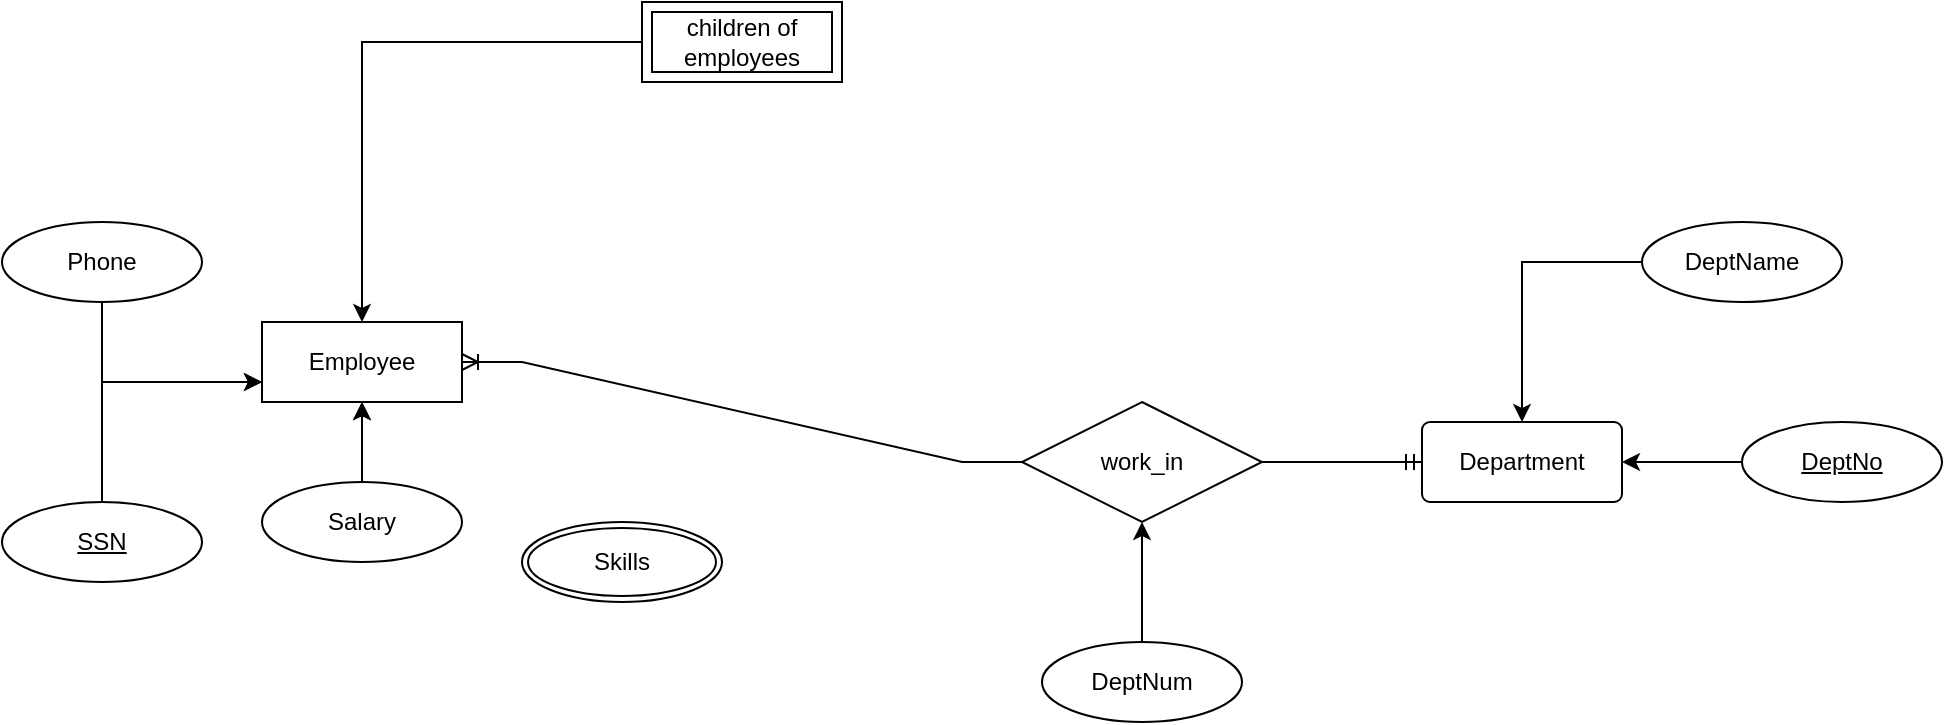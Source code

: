 <mxfile version="22.1.21" type="github">
  <diagram name="Page-1" id="ill8SDHSSKFXlnQjD34v">
    <mxGraphModel dx="648" dy="438" grid="1" gridSize="10" guides="1" tooltips="1" connect="1" arrows="1" fold="1" page="1" pageScale="1" pageWidth="850" pageHeight="1100" math="0" shadow="0">
      <root>
        <mxCell id="0" />
        <mxCell id="1" parent="0" />
        <mxCell id="-kPjgLYo0WIdV9sRpqmW-1" value="Employee" style="whiteSpace=wrap;html=1;align=center;" vertex="1" parent="1">
          <mxGeometry x="230" y="340" width="100" height="40" as="geometry" />
        </mxCell>
        <mxCell id="-kPjgLYo0WIdV9sRpqmW-2" style="edgeStyle=orthogonalEdgeStyle;rounded=0;orthogonalLoop=1;jettySize=auto;html=1;exitX=0.5;exitY=0;exitDx=0;exitDy=0;" edge="1" parent="1" source="-kPjgLYo0WIdV9sRpqmW-3" target="-kPjgLYo0WIdV9sRpqmW-1">
          <mxGeometry relative="1" as="geometry">
            <Array as="points">
              <mxPoint x="150" y="370" />
            </Array>
            <mxPoint x="180" y="400" as="sourcePoint" />
            <mxPoint x="320" y="360" as="targetPoint" />
          </mxGeometry>
        </mxCell>
        <mxCell id="-kPjgLYo0WIdV9sRpqmW-3" value="Phone" style="ellipse;whiteSpace=wrap;html=1;align=center;fontStyle=0;" vertex="1" parent="1">
          <mxGeometry x="100" y="290" width="100" height="40" as="geometry" />
        </mxCell>
        <mxCell id="-kPjgLYo0WIdV9sRpqmW-4" value="Department" style="rounded=1;arcSize=10;whiteSpace=wrap;html=1;align=center;" vertex="1" parent="1">
          <mxGeometry x="810" y="390" width="100" height="40" as="geometry" />
        </mxCell>
        <mxCell id="-kPjgLYo0WIdV9sRpqmW-5" style="edgeStyle=orthogonalEdgeStyle;rounded=0;orthogonalLoop=1;jettySize=auto;html=1;" edge="1" parent="1" source="-kPjgLYo0WIdV9sRpqmW-6" target="-kPjgLYo0WIdV9sRpqmW-1">
          <mxGeometry relative="1" as="geometry">
            <Array as="points">
              <mxPoint x="150" y="370" />
            </Array>
          </mxGeometry>
        </mxCell>
        <mxCell id="-kPjgLYo0WIdV9sRpqmW-6" value="SSN" style="ellipse;whiteSpace=wrap;html=1;align=center;fontStyle=4" vertex="1" parent="1">
          <mxGeometry x="100" y="430" width="100" height="40" as="geometry" />
        </mxCell>
        <mxCell id="-kPjgLYo0WIdV9sRpqmW-7" style="edgeStyle=orthogonalEdgeStyle;rounded=0;orthogonalLoop=1;jettySize=auto;html=1;" edge="1" parent="1" source="-kPjgLYo0WIdV9sRpqmW-8" target="-kPjgLYo0WIdV9sRpqmW-1">
          <mxGeometry relative="1" as="geometry" />
        </mxCell>
        <mxCell id="-kPjgLYo0WIdV9sRpqmW-11" style="edgeStyle=orthogonalEdgeStyle;rounded=0;orthogonalLoop=1;jettySize=auto;html=1;" edge="1" parent="1" source="-kPjgLYo0WIdV9sRpqmW-8" target="-kPjgLYo0WIdV9sRpqmW-1">
          <mxGeometry relative="1" as="geometry">
            <Array as="points" />
          </mxGeometry>
        </mxCell>
        <mxCell id="-kPjgLYo0WIdV9sRpqmW-12" value="Skills" style="ellipse;shape=doubleEllipse;margin=3;whiteSpace=wrap;html=1;align=center;" vertex="1" parent="1">
          <mxGeometry x="360" y="440" width="100" height="40" as="geometry" />
        </mxCell>
        <mxCell id="-kPjgLYo0WIdV9sRpqmW-15" style="edgeStyle=orthogonalEdgeStyle;rounded=0;orthogonalLoop=1;jettySize=auto;html=1;entryX=1;entryY=0.5;entryDx=0;entryDy=0;" edge="1" parent="1" source="-kPjgLYo0WIdV9sRpqmW-16" target="-kPjgLYo0WIdV9sRpqmW-4">
          <mxGeometry relative="1" as="geometry">
            <mxPoint x="890" y="350" as="targetPoint" />
          </mxGeometry>
        </mxCell>
        <mxCell id="-kPjgLYo0WIdV9sRpqmW-16" value="DeptNo" style="ellipse;whiteSpace=wrap;html=1;align=center;fontStyle=4;" vertex="1" parent="1">
          <mxGeometry x="970" y="390" width="100" height="40" as="geometry" />
        </mxCell>
        <mxCell id="-kPjgLYo0WIdV9sRpqmW-17" style="edgeStyle=orthogonalEdgeStyle;rounded=0;orthogonalLoop=1;jettySize=auto;html=1;" edge="1" parent="1" source="-kPjgLYo0WIdV9sRpqmW-18" target="-kPjgLYo0WIdV9sRpqmW-4">
          <mxGeometry relative="1" as="geometry" />
        </mxCell>
        <mxCell id="-kPjgLYo0WIdV9sRpqmW-18" value="DeptName" style="ellipse;whiteSpace=wrap;html=1;align=center;" vertex="1" parent="1">
          <mxGeometry x="920" y="290" width="100" height="40" as="geometry" />
        </mxCell>
        <mxCell id="-kPjgLYo0WIdV9sRpqmW-19" value="work_in" style="shape=rhombus;perimeter=rhombusPerimeter;whiteSpace=wrap;html=1;align=center;" vertex="1" parent="1">
          <mxGeometry x="610" y="380" width="120" height="60" as="geometry" />
        </mxCell>
        <mxCell id="-kPjgLYo0WIdV9sRpqmW-20" value="" style="edgeStyle=entityRelationEdgeStyle;fontSize=12;html=1;endArrow=ERmandOne;rounded=0;exitX=1;exitY=0.5;exitDx=0;exitDy=0;" edge="1" parent="1" source="-kPjgLYo0WIdV9sRpqmW-19" target="-kPjgLYo0WIdV9sRpqmW-4">
          <mxGeometry width="100" height="100" relative="1" as="geometry">
            <mxPoint x="570" y="440" as="sourcePoint" />
            <mxPoint x="670" y="340" as="targetPoint" />
          </mxGeometry>
        </mxCell>
        <mxCell id="-kPjgLYo0WIdV9sRpqmW-21" value="" style="edgeStyle=entityRelationEdgeStyle;fontSize=12;html=1;endArrow=ERoneToMany;rounded=0;exitX=0;exitY=0.5;exitDx=0;exitDy=0;entryX=1;entryY=0.5;entryDx=0;entryDy=0;" edge="1" parent="1" source="-kPjgLYo0WIdV9sRpqmW-19" target="-kPjgLYo0WIdV9sRpqmW-1">
          <mxGeometry width="100" height="100" relative="1" as="geometry">
            <mxPoint x="580" y="550" as="sourcePoint" />
            <mxPoint x="680" y="450" as="targetPoint" />
          </mxGeometry>
        </mxCell>
        <mxCell id="-kPjgLYo0WIdV9sRpqmW-22" style="edgeStyle=orthogonalEdgeStyle;rounded=0;orthogonalLoop=1;jettySize=auto;html=1;entryX=0.5;entryY=1;entryDx=0;entryDy=0;" edge="1" parent="1" source="-kPjgLYo0WIdV9sRpqmW-23" target="-kPjgLYo0WIdV9sRpqmW-19">
          <mxGeometry relative="1" as="geometry" />
        </mxCell>
        <mxCell id="-kPjgLYo0WIdV9sRpqmW-23" value="DeptNum" style="ellipse;whiteSpace=wrap;html=1;align=center;" vertex="1" parent="1">
          <mxGeometry x="620" y="500" width="100" height="40" as="geometry" />
        </mxCell>
        <mxCell id="-kPjgLYo0WIdV9sRpqmW-24" style="edgeStyle=orthogonalEdgeStyle;rounded=0;orthogonalLoop=1;jettySize=auto;html=1;" edge="1" parent="1" source="-kPjgLYo0WIdV9sRpqmW-25" target="-kPjgLYo0WIdV9sRpqmW-1">
          <mxGeometry relative="1" as="geometry" />
        </mxCell>
        <mxCell id="-kPjgLYo0WIdV9sRpqmW-25" value="children of &lt;br/&gt;employees" style="shape=ext;margin=3;double=1;whiteSpace=wrap;html=1;align=center;" vertex="1" parent="1">
          <mxGeometry x="420" y="180" width="100" height="40" as="geometry" />
        </mxCell>
        <mxCell id="-kPjgLYo0WIdV9sRpqmW-8" value="Salary" style="ellipse;whiteSpace=wrap;html=1;align=center;" vertex="1" parent="1">
          <mxGeometry x="230" y="420" width="100" height="40" as="geometry" />
        </mxCell>
      </root>
    </mxGraphModel>
  </diagram>
</mxfile>
